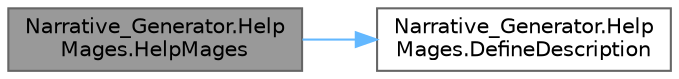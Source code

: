 digraph "Narrative_Generator.HelpMages.HelpMages"
{
 // LATEX_PDF_SIZE
  bgcolor="transparent";
  edge [fontname=Helvetica,fontsize=10,labelfontname=Helvetica,labelfontsize=10];
  node [fontname=Helvetica,fontsize=10,shape=box,height=0.2,width=0.4];
  rankdir="LR";
  Node1 [label="Narrative_Generator.Help\lMages.HelpMages",height=0.2,width=0.4,color="gray40", fillcolor="grey60", style="filled", fontcolor="black",tooltip="A constructor based only on the state of the story world."];
  Node1 -> Node2 [color="steelblue1",style="solid"];
  Node2 [label="Narrative_Generator.Help\lMages.DefineDescription",height=0.2,width=0.4,color="grey40", fillcolor="white", style="filled",URL="$class_narrative___generator_1_1_help_mages.html#a32b425567f368895766d76ffb0bc90f6",tooltip="A method that creates a description of the action."];
}
